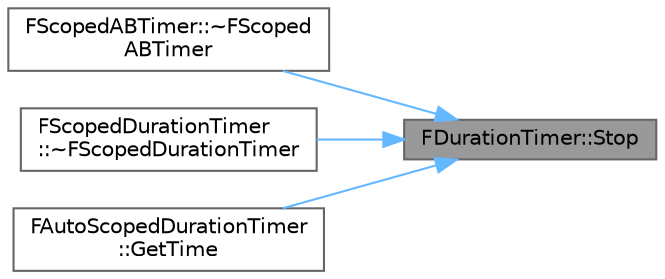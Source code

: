 digraph "FDurationTimer::Stop"
{
 // INTERACTIVE_SVG=YES
 // LATEX_PDF_SIZE
  bgcolor="transparent";
  edge [fontname=Helvetica,fontsize=10,labelfontname=Helvetica,labelfontsize=10];
  node [fontname=Helvetica,fontsize=10,shape=box,height=0.2,width=0.4];
  rankdir="RL";
  Node1 [id="Node000001",label="FDurationTimer::Stop",height=0.2,width=0.4,color="gray40", fillcolor="grey60", style="filled", fontcolor="black",tooltip=" "];
  Node1 -> Node2 [id="edge1_Node000001_Node000002",dir="back",color="steelblue1",style="solid",tooltip=" "];
  Node2 [id="Node000002",label="FScopedABTimer::~FScoped\lABTimer",height=0.2,width=0.4,color="grey40", fillcolor="white", style="filled",URL="$d8/d22/classFScopedABTimer.html#a1bde6e7c10834abe59586bf6adddf59d",tooltip="Dtor, updating seconds with time delta."];
  Node1 -> Node3 [id="edge2_Node000001_Node000003",dir="back",color="steelblue1",style="solid",tooltip=" "];
  Node3 [id="Node000003",label="FScopedDurationTimer\l::~FScopedDurationTimer",height=0.2,width=0.4,color="grey40", fillcolor="white", style="filled",URL="$da/d96/classFScopedDurationTimer.html#a177e9eec9df1ac49b7e29b93ede5db6b",tooltip="Dtor, updating seconds with time delta."];
  Node1 -> Node4 [id="edge3_Node000001_Node000004",dir="back",color="steelblue1",style="solid",tooltip=" "];
  Node4 [id="Node000004",label="FAutoScopedDurationTimer\l::GetTime",height=0.2,width=0.4,color="grey40", fillcolor="white", style="filled",URL="$d3/db0/classFAutoScopedDurationTimer.html#a3ebff66fdd4b8e0ec074fe7a5dd4cc02",tooltip=" "];
}
